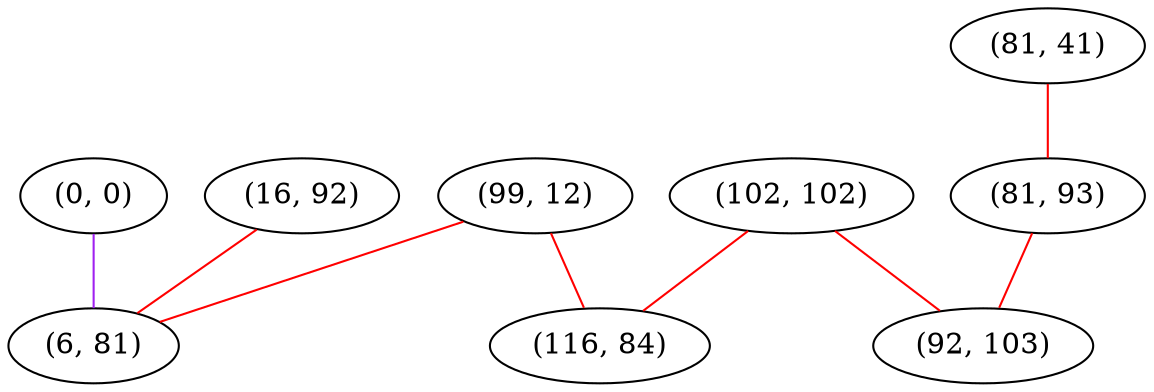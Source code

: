 graph "" {
"(0, 0)";
"(99, 12)";
"(81, 41)";
"(102, 102)";
"(81, 93)";
"(116, 84)";
"(16, 92)";
"(6, 81)";
"(92, 103)";
"(0, 0)" -- "(6, 81)"  [color=purple, key=0, weight=4];
"(99, 12)" -- "(6, 81)"  [color=red, key=0, weight=1];
"(99, 12)" -- "(116, 84)"  [color=red, key=0, weight=1];
"(81, 41)" -- "(81, 93)"  [color=red, key=0, weight=1];
"(102, 102)" -- "(92, 103)"  [color=red, key=0, weight=1];
"(102, 102)" -- "(116, 84)"  [color=red, key=0, weight=1];
"(81, 93)" -- "(92, 103)"  [color=red, key=0, weight=1];
"(16, 92)" -- "(6, 81)"  [color=red, key=0, weight=1];
}
